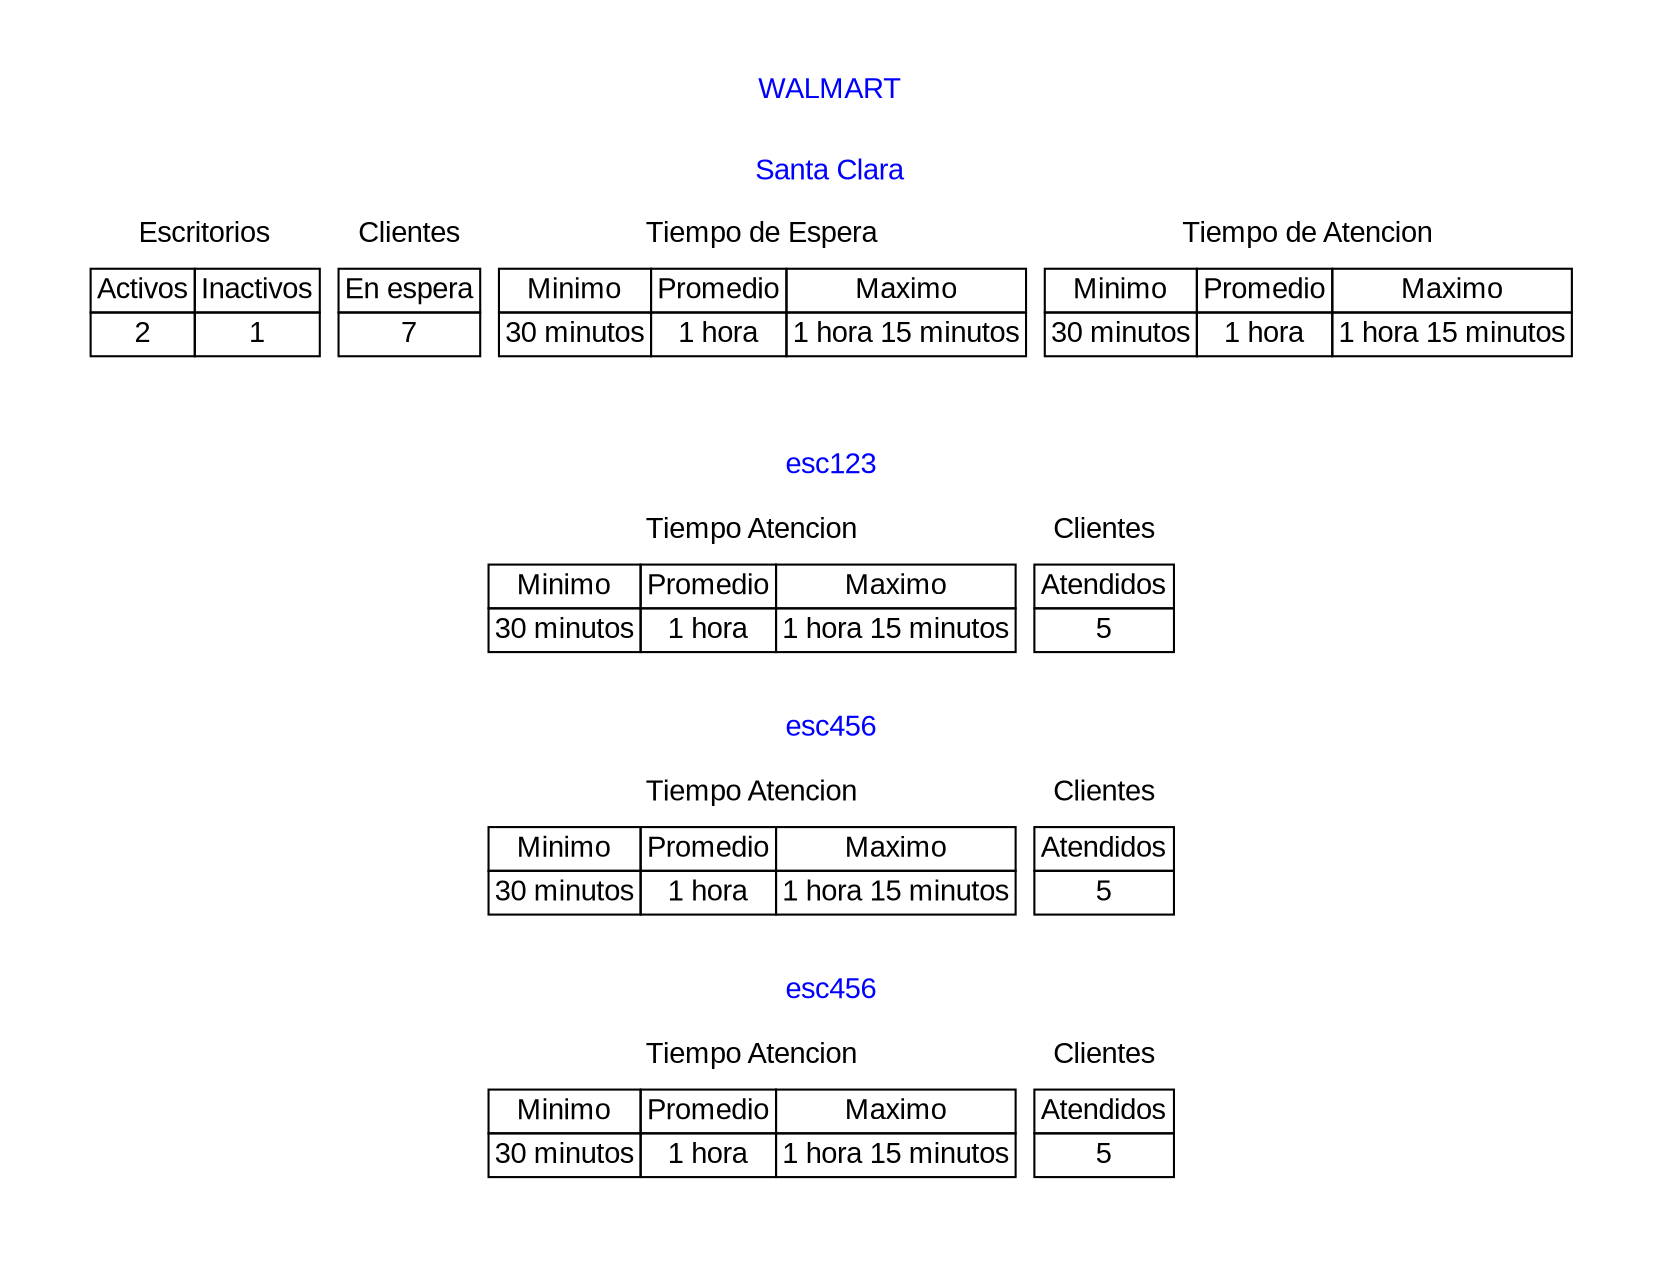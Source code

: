 digraph {
    ranksep="0.1"
    graph[pad="0.5"];
    node [fontname="Arial" shape="plain"]
    edge[dir="none" style="invisible"]
    NombreEmpresa[label="WALMART" fontcolor=blue]
    NombrePunto [label="\nSanta Clara" fontcolor=blue];
    TablaPunto [label=<<table border="0" cellborder="0" cellspacing="5">
    <tr><td>Escritorios</td><td>Clientes</td><td>Tiempo de Espera</td><td>Tiempo de Atencion</td></tr>
    <tr><td><table border="0" cellborder="1" cellspacing="0">
        <tr><td>Activos</td><td>Inactivos</td></tr>
        <tr><td>2</td><td>1</td>    </tr></table></td><td><table border="0" cellborder="1" cellspacing="0">
        <tr><td>En espera</td></tr>
        <tr><td>7</td></tr></table></td>
    <td><table border="0" cellborder="1" cellspacing="0">
        <tr><td>Minimo</td><td>Promedio</td><td>Maximo</td></tr>
        <tr><td>30 minutos</td><td>1 hora</td><td>1 hora 15 minutos</td>
    </tr></table></td><td><table border="0" cellborder="1" cellspacing="0">
        <tr><td>Minimo</td><td>Promedio</td><td>Maximo</td></tr>
        <tr><td>30 minutos</td><td>1 hora</td><td>1 hora 15 minutos</td>
    </tr></table></td></tr></table>>];
    NombreEmpresa->NombrePunto
    NombrePunto->TablaPunto
    saltoLinea[label="." fontcolor=white]
    TablaPunto->saltoLinea
    TablaEscritorio1 [label=<<table border="0" cellborder="0" cellspacing="5">
        <tr><td><font color="blue">esc123</font></td></tr>
    <tr><td><table border="0" cellborder="0" cellspacing="5">
        <tr><td>Tiempo Atencion</td><td>Clientes</td></tr>
    <tr><td><table border="0" cellborder="1" cellspacing="0">
        <tr><td>Minimo</td><td>Promedio</td><td>Maximo</td></tr>
        <tr><td>30 minutos</td><td>1 hora</td><td>1 hora 15 minutos</td>
    </tr></table></td><td><table border="0" cellborder="1" cellspacing="0">
        <tr><td>Atendidos</td></tr>
        <tr><td>5</td>
    </tr></table></td></tr></table></td></tr></table>>];
    saltoLinea->TablaEscritorio1
    TablaEscritorio2 [label=<<table border="0" cellborder="0" cellspacing="5">
        <tr><td><font color="blue">esc456</font></td></tr>
    <tr><td><table border="0" cellborder="0" cellspacing="5">
        <tr><td>Tiempo Atencion</td><td>Clientes</td></tr>
    <tr><td><table border="0" cellborder="1" cellspacing="0">
        <tr><td>Minimo</td><td>Promedio</td><td>Maximo</td></tr>
        <tr><td>30 minutos</td><td>1 hora</td><td>1 hora 15 minutos</td>
    </tr></table></td><td><table border="0" cellborder="1" cellspacing="0">
        <tr><td>Atendidos</td></tr>
        <tr><td>5</td>
    </tr></table></td></tr></table></td></tr></table>>];
    TablaEscritorio1->TablaEscritorio2
    TablaEscritorio3 [label=<<table border="0" cellborder="0" cellspacing="5">
        <tr><td><font color="blue">esc456</font></td></tr>
    <tr><td><table border="0" cellborder="0" cellspacing="5">
        <tr><td>Tiempo Atencion</td><td>Clientes</td></tr>
    <tr><td><table border="0" cellborder="1" cellspacing="0">
        <tr><td>Minimo</td><td>Promedio</td><td>Maximo</td></tr>
        <tr><td>30 minutos</td><td>1 hora</td><td>1 hora 15 minutos</td>
    </tr></table></td><td><table border="0" cellborder="1" cellspacing="0">
        <tr><td>Atendidos</td></tr>
        <tr><td>5</td>
    </tr></table></td></tr></table></td></tr></table>>];
    TablaEscritorio2->TablaEscritorio3
}